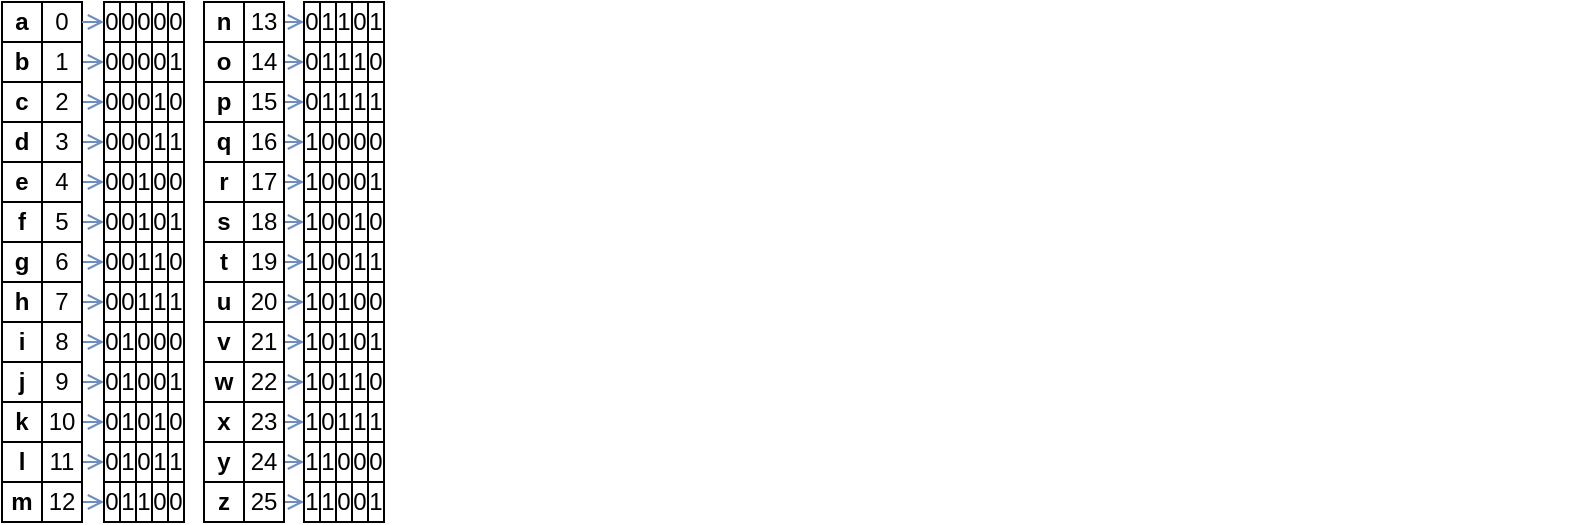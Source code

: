 <mxfile version="26.0.11">
  <diagram name="Stránka-1" id="kkc76dls5YAC0644aDbL">
    <mxGraphModel dx="717" dy="1550" grid="1" gridSize="10" guides="1" tooltips="1" connect="1" arrows="1" fold="1" page="1" pageScale="1" pageWidth="827" pageHeight="1169" math="0" shadow="0">
      <root>
        <mxCell id="0" />
        <mxCell id="1" parent="0" />
        <mxCell id="tL1ipXAXYH468xp2Y8CK-234" value="f" style="rounded=0;whiteSpace=wrap;html=1;fontStyle=1" parent="1" vertex="1">
          <mxGeometry x="379" y="20" width="20" height="20" as="geometry" />
        </mxCell>
        <mxCell id="tL1ipXAXYH468xp2Y8CK-235" value="g" style="rounded=0;whiteSpace=wrap;html=1;fontStyle=1" parent="1" vertex="1">
          <mxGeometry x="379" y="40" width="20" height="20" as="geometry" />
        </mxCell>
        <mxCell id="tL1ipXAXYH468xp2Y8CK-236" value="h" style="rounded=0;whiteSpace=wrap;html=1;fontStyle=1" parent="1" vertex="1">
          <mxGeometry x="379" y="60" width="20" height="20" as="geometry" />
        </mxCell>
        <mxCell id="tL1ipXAXYH468xp2Y8CK-237" value="i" style="rounded=0;whiteSpace=wrap;html=1;fontStyle=1" parent="1" vertex="1">
          <mxGeometry x="379" y="80" width="20" height="20" as="geometry" />
        </mxCell>
        <mxCell id="tL1ipXAXYH468xp2Y8CK-238" value="b" style="rounded=0;whiteSpace=wrap;html=1;fontStyle=1" parent="1" vertex="1">
          <mxGeometry x="379" y="-60" width="20" height="20" as="geometry" />
        </mxCell>
        <mxCell id="tL1ipXAXYH468xp2Y8CK-239" value="c" style="rounded=0;whiteSpace=wrap;html=1;fontStyle=1" parent="1" vertex="1">
          <mxGeometry x="379" y="-40" width="20" height="20" as="geometry" />
        </mxCell>
        <mxCell id="tL1ipXAXYH468xp2Y8CK-240" value="d" style="rounded=0;whiteSpace=wrap;html=1;fontStyle=1" parent="1" vertex="1">
          <mxGeometry x="379" y="-20" width="20" height="20" as="geometry" />
        </mxCell>
        <mxCell id="tL1ipXAXYH468xp2Y8CK-241" value="e" style="rounded=0;whiteSpace=wrap;html=1;fontStyle=1" parent="1" vertex="1">
          <mxGeometry x="379" width="20" height="20" as="geometry" />
        </mxCell>
        <mxCell id="tL1ipXAXYH468xp2Y8CK-242" value="j" style="rounded=0;whiteSpace=wrap;html=1;fontStyle=1" parent="1" vertex="1">
          <mxGeometry x="379" y="100" width="20" height="20" as="geometry" />
        </mxCell>
        <mxCell id="tL1ipXAXYH468xp2Y8CK-243" value="k" style="rounded=0;whiteSpace=wrap;html=1;fontStyle=1" parent="1" vertex="1">
          <mxGeometry x="379" y="120" width="20" height="20" as="geometry" />
        </mxCell>
        <mxCell id="tL1ipXAXYH468xp2Y8CK-244" value="l" style="rounded=0;whiteSpace=wrap;html=1;fontStyle=1" parent="1" vertex="1">
          <mxGeometry x="379" y="140" width="20" height="20" as="geometry" />
        </mxCell>
        <mxCell id="tL1ipXAXYH468xp2Y8CK-245" value="m" style="rounded=0;whiteSpace=wrap;html=1;fontStyle=1" parent="1" vertex="1">
          <mxGeometry x="379" y="160" width="20" height="20" as="geometry" />
        </mxCell>
        <mxCell id="tL1ipXAXYH468xp2Y8CK-246" value="s" style="rounded=0;whiteSpace=wrap;html=1;fontStyle=1" parent="1" vertex="1">
          <mxGeometry x="480" y="20" width="20" height="20" as="geometry" />
        </mxCell>
        <mxCell id="tL1ipXAXYH468xp2Y8CK-247" value="t" style="rounded=0;whiteSpace=wrap;html=1;fontStyle=1" parent="1" vertex="1">
          <mxGeometry x="480" y="40" width="20" height="20" as="geometry" />
        </mxCell>
        <mxCell id="tL1ipXAXYH468xp2Y8CK-248" value="u" style="rounded=0;whiteSpace=wrap;html=1;fontStyle=1" parent="1" vertex="1">
          <mxGeometry x="480" y="60" width="20" height="20" as="geometry" />
        </mxCell>
        <mxCell id="tL1ipXAXYH468xp2Y8CK-249" value="v" style="rounded=0;whiteSpace=wrap;html=1;fontStyle=1" parent="1" vertex="1">
          <mxGeometry x="480" y="80" width="20" height="20" as="geometry" />
        </mxCell>
        <mxCell id="tL1ipXAXYH468xp2Y8CK-250" value="o" style="rounded=0;whiteSpace=wrap;html=1;fontStyle=1" parent="1" vertex="1">
          <mxGeometry x="480" y="-60" width="20" height="20" as="geometry" />
        </mxCell>
        <mxCell id="tL1ipXAXYH468xp2Y8CK-251" value="p" style="rounded=0;whiteSpace=wrap;html=1;fontStyle=1" parent="1" vertex="1">
          <mxGeometry x="480" y="-40" width="20" height="20" as="geometry" />
        </mxCell>
        <mxCell id="tL1ipXAXYH468xp2Y8CK-252" value="q" style="rounded=0;whiteSpace=wrap;html=1;fontStyle=1" parent="1" vertex="1">
          <mxGeometry x="480" y="-20" width="20" height="20" as="geometry" />
        </mxCell>
        <mxCell id="tL1ipXAXYH468xp2Y8CK-253" value="r" style="rounded=0;whiteSpace=wrap;html=1;fontStyle=1" parent="1" vertex="1">
          <mxGeometry x="480" width="20" height="20" as="geometry" />
        </mxCell>
        <mxCell id="tL1ipXAXYH468xp2Y8CK-254" value="w" style="rounded=0;whiteSpace=wrap;html=1;fontStyle=1" parent="1" vertex="1">
          <mxGeometry x="480" y="100" width="20" height="20" as="geometry" />
        </mxCell>
        <mxCell id="tL1ipXAXYH468xp2Y8CK-255" value="x" style="rounded=0;whiteSpace=wrap;html=1;fontStyle=1" parent="1" vertex="1">
          <mxGeometry x="480" y="120" width="20" height="20" as="geometry" />
        </mxCell>
        <mxCell id="tL1ipXAXYH468xp2Y8CK-256" value="y" style="rounded=0;whiteSpace=wrap;html=1;fontStyle=1" parent="1" vertex="1">
          <mxGeometry x="480" y="140" width="20" height="20" as="geometry" />
        </mxCell>
        <mxCell id="tL1ipXAXYH468xp2Y8CK-257" value="z" style="rounded=0;whiteSpace=wrap;html=1;fontStyle=1" parent="1" vertex="1">
          <mxGeometry x="480" y="160" width="20" height="20" as="geometry" />
        </mxCell>
        <mxCell id="tL1ipXAXYH468xp2Y8CK-258" value="a" style="rounded=0;whiteSpace=wrap;html=1;fontStyle=1" parent="1" vertex="1">
          <mxGeometry x="379" y="-80" width="20" height="20" as="geometry" />
        </mxCell>
        <mxCell id="tL1ipXAXYH468xp2Y8CK-259" value="n" style="rounded=0;whiteSpace=wrap;html=1;fontStyle=1" parent="1" vertex="1">
          <mxGeometry x="480" y="-80" width="20" height="20" as="geometry" />
        </mxCell>
        <mxCell id="tL1ipXAXYH468xp2Y8CK-310" style="edgeStyle=orthogonalEdgeStyle;rounded=0;orthogonalLoop=1;jettySize=auto;html=1;exitX=1;exitY=0.5;exitDx=0;exitDy=0;entryX=0;entryY=0.5;entryDx=0;entryDy=0;strokeColor=#6c8ebf;align=center;verticalAlign=middle;fontFamily=Helvetica;fontSize=11;fontColor=default;labelBackgroundColor=default;endArrow=open;endFill=0;fillColor=#dae8fc;" parent="1" source="tL1ipXAXYH468xp2Y8CK-260" target="tL1ipXAXYH468xp2Y8CK-87" edge="1">
          <mxGeometry relative="1" as="geometry" />
        </mxCell>
        <mxCell id="tL1ipXAXYH468xp2Y8CK-260" value="5" style="rounded=0;whiteSpace=wrap;html=1;" parent="1" vertex="1">
          <mxGeometry x="399" y="20" width="20" height="20" as="geometry" />
        </mxCell>
        <mxCell id="tL1ipXAXYH468xp2Y8CK-311" style="edgeStyle=orthogonalEdgeStyle;rounded=0;orthogonalLoop=1;jettySize=auto;html=1;exitX=1;exitY=0.5;exitDx=0;exitDy=0;entryX=0;entryY=0.5;entryDx=0;entryDy=0;strokeColor=#6c8ebf;align=center;verticalAlign=middle;fontFamily=Helvetica;fontSize=11;fontColor=default;labelBackgroundColor=default;endArrow=open;endFill=0;fillColor=#dae8fc;" parent="1" source="tL1ipXAXYH468xp2Y8CK-261" target="tL1ipXAXYH468xp2Y8CK-148" edge="1">
          <mxGeometry relative="1" as="geometry" />
        </mxCell>
        <mxCell id="tL1ipXAXYH468xp2Y8CK-261" value="6" style="rounded=0;whiteSpace=wrap;html=1;" parent="1" vertex="1">
          <mxGeometry x="399" y="40" width="20" height="20" as="geometry" />
        </mxCell>
        <mxCell id="tL1ipXAXYH468xp2Y8CK-312" style="edgeStyle=orthogonalEdgeStyle;rounded=0;orthogonalLoop=1;jettySize=auto;html=1;exitX=1;exitY=0.5;exitDx=0;exitDy=0;entryX=0;entryY=0.5;entryDx=0;entryDy=0;strokeColor=#6c8ebf;align=center;verticalAlign=middle;fontFamily=Helvetica;fontSize=11;fontColor=default;labelBackgroundColor=default;endArrow=open;endFill=0;fillColor=#dae8fc;" parent="1" source="tL1ipXAXYH468xp2Y8CK-262" target="tL1ipXAXYH468xp2Y8CK-112" edge="1">
          <mxGeometry relative="1" as="geometry" />
        </mxCell>
        <mxCell id="tL1ipXAXYH468xp2Y8CK-262" value="7" style="rounded=0;whiteSpace=wrap;html=1;" parent="1" vertex="1">
          <mxGeometry x="399" y="60" width="20" height="20" as="geometry" />
        </mxCell>
        <mxCell id="tL1ipXAXYH468xp2Y8CK-313" style="edgeStyle=orthogonalEdgeStyle;rounded=0;orthogonalLoop=1;jettySize=auto;html=1;exitX=1;exitY=0.5;exitDx=0;exitDy=0;entryX=0;entryY=0.5;entryDx=0;entryDy=0;strokeColor=#6c8ebf;align=center;verticalAlign=middle;fontFamily=Helvetica;fontSize=11;fontColor=default;labelBackgroundColor=default;endArrow=open;endFill=0;fillColor=#dae8fc;" parent="1" source="tL1ipXAXYH468xp2Y8CK-263" target="tL1ipXAXYH468xp2Y8CK-118" edge="1">
          <mxGeometry relative="1" as="geometry" />
        </mxCell>
        <mxCell id="tL1ipXAXYH468xp2Y8CK-263" value="8" style="rounded=0;whiteSpace=wrap;html=1;" parent="1" vertex="1">
          <mxGeometry x="399" y="80" width="20" height="20" as="geometry" />
        </mxCell>
        <mxCell id="tL1ipXAXYH468xp2Y8CK-306" style="edgeStyle=orthogonalEdgeStyle;rounded=0;orthogonalLoop=1;jettySize=auto;html=1;exitX=1;exitY=0.5;exitDx=0;exitDy=0;entryX=0;entryY=0.5;entryDx=0;entryDy=0;endArrow=open;endFill=0;strokeColor=#6c8ebf;align=center;verticalAlign=middle;fontFamily=Helvetica;fontSize=11;fontColor=default;labelBackgroundColor=default;fillColor=#dae8fc;" parent="1" source="tL1ipXAXYH468xp2Y8CK-264" target="tL1ipXAXYH468xp2Y8CK-81" edge="1">
          <mxGeometry relative="1" as="geometry" />
        </mxCell>
        <mxCell id="tL1ipXAXYH468xp2Y8CK-264" value="1" style="rounded=0;whiteSpace=wrap;html=1;" parent="1" vertex="1">
          <mxGeometry x="399" y="-60" width="20" height="20" as="geometry" />
        </mxCell>
        <mxCell id="tL1ipXAXYH468xp2Y8CK-307" style="edgeStyle=orthogonalEdgeStyle;rounded=0;orthogonalLoop=1;jettySize=auto;html=1;exitX=1;exitY=0.5;exitDx=0;exitDy=0;entryX=0;entryY=0.5;entryDx=0;entryDy=0;strokeColor=#6c8ebf;align=center;verticalAlign=middle;fontFamily=Helvetica;fontSize=11;fontColor=default;labelBackgroundColor=default;endArrow=open;endFill=0;fillColor=#dae8fc;" parent="1" source="tL1ipXAXYH468xp2Y8CK-265" target="tL1ipXAXYH468xp2Y8CK-105" edge="1">
          <mxGeometry relative="1" as="geometry" />
        </mxCell>
        <mxCell id="tL1ipXAXYH468xp2Y8CK-265" value="2" style="rounded=0;whiteSpace=wrap;html=1;" parent="1" vertex="1">
          <mxGeometry x="399" y="-40" width="20" height="20" as="geometry" />
        </mxCell>
        <mxCell id="tL1ipXAXYH468xp2Y8CK-308" style="edgeStyle=orthogonalEdgeStyle;rounded=0;orthogonalLoop=1;jettySize=auto;html=1;exitX=1;exitY=0.5;exitDx=0;exitDy=0;entryX=0;entryY=0.5;entryDx=0;entryDy=0;strokeColor=#6c8ebf;align=center;verticalAlign=middle;fontFamily=Helvetica;fontSize=11;fontColor=default;labelBackgroundColor=default;endArrow=open;endFill=0;fillColor=#dae8fc;" parent="1" source="tL1ipXAXYH468xp2Y8CK-266" target="tL1ipXAXYH468xp2Y8CK-99" edge="1">
          <mxGeometry relative="1" as="geometry" />
        </mxCell>
        <mxCell id="tL1ipXAXYH468xp2Y8CK-266" value="3" style="rounded=0;whiteSpace=wrap;html=1;" parent="1" vertex="1">
          <mxGeometry x="399" y="-20" width="20" height="20" as="geometry" />
        </mxCell>
        <mxCell id="tL1ipXAXYH468xp2Y8CK-309" style="edgeStyle=orthogonalEdgeStyle;rounded=0;orthogonalLoop=1;jettySize=auto;html=1;exitX=1;exitY=0.5;exitDx=0;exitDy=0;entryX=0;entryY=0.5;entryDx=0;entryDy=0;strokeColor=#6c8ebf;align=center;verticalAlign=middle;fontFamily=Helvetica;fontSize=11;fontColor=default;labelBackgroundColor=default;endArrow=open;endFill=0;fillColor=#dae8fc;" parent="1" source="tL1ipXAXYH468xp2Y8CK-267" target="tL1ipXAXYH468xp2Y8CK-93" edge="1">
          <mxGeometry relative="1" as="geometry" />
        </mxCell>
        <mxCell id="tL1ipXAXYH468xp2Y8CK-267" value="4" style="rounded=0;whiteSpace=wrap;html=1;" parent="1" vertex="1">
          <mxGeometry x="399" width="20" height="20" as="geometry" />
        </mxCell>
        <mxCell id="tL1ipXAXYH468xp2Y8CK-314" style="edgeStyle=orthogonalEdgeStyle;rounded=0;orthogonalLoop=1;jettySize=auto;html=1;exitX=1;exitY=0.5;exitDx=0;exitDy=0;entryX=0;entryY=0.5;entryDx=0;entryDy=0;strokeColor=#6c8ebf;align=center;verticalAlign=middle;fontFamily=Helvetica;fontSize=11;fontColor=default;labelBackgroundColor=default;endArrow=open;endFill=0;fillColor=#dae8fc;" parent="1" source="tL1ipXAXYH468xp2Y8CK-268" target="tL1ipXAXYH468xp2Y8CK-142" edge="1">
          <mxGeometry relative="1" as="geometry" />
        </mxCell>
        <mxCell id="tL1ipXAXYH468xp2Y8CK-268" value="9" style="rounded=0;whiteSpace=wrap;html=1;" parent="1" vertex="1">
          <mxGeometry x="399" y="100" width="20" height="20" as="geometry" />
        </mxCell>
        <mxCell id="tL1ipXAXYH468xp2Y8CK-315" style="edgeStyle=orthogonalEdgeStyle;rounded=0;orthogonalLoop=1;jettySize=auto;html=1;exitX=1;exitY=0.5;exitDx=0;exitDy=0;entryX=0;entryY=0.5;entryDx=0;entryDy=0;strokeColor=#6c8ebf;align=center;verticalAlign=middle;fontFamily=Helvetica;fontSize=11;fontColor=default;labelBackgroundColor=default;endArrow=open;endFill=0;fillColor=#dae8fc;" parent="1" source="tL1ipXAXYH468xp2Y8CK-269" target="tL1ipXAXYH468xp2Y8CK-136" edge="1">
          <mxGeometry relative="1" as="geometry" />
        </mxCell>
        <mxCell id="tL1ipXAXYH468xp2Y8CK-269" value="10" style="rounded=0;whiteSpace=wrap;html=1;" parent="1" vertex="1">
          <mxGeometry x="399" y="120" width="20" height="20" as="geometry" />
        </mxCell>
        <mxCell id="tL1ipXAXYH468xp2Y8CK-316" style="edgeStyle=orthogonalEdgeStyle;rounded=0;orthogonalLoop=1;jettySize=auto;html=1;exitX=1;exitY=0.5;exitDx=0;exitDy=0;entryX=0;entryY=0.5;entryDx=0;entryDy=0;strokeColor=#6c8ebf;align=center;verticalAlign=middle;fontFamily=Helvetica;fontSize=11;fontColor=default;labelBackgroundColor=default;endArrow=open;endFill=0;fillColor=#dae8fc;" parent="1" source="tL1ipXAXYH468xp2Y8CK-270" target="tL1ipXAXYH468xp2Y8CK-130" edge="1">
          <mxGeometry relative="1" as="geometry" />
        </mxCell>
        <mxCell id="tL1ipXAXYH468xp2Y8CK-270" value="11" style="rounded=0;whiteSpace=wrap;html=1;" parent="1" vertex="1">
          <mxGeometry x="399" y="140" width="20" height="20" as="geometry" />
        </mxCell>
        <mxCell id="tL1ipXAXYH468xp2Y8CK-317" style="edgeStyle=orthogonalEdgeStyle;rounded=0;orthogonalLoop=1;jettySize=auto;html=1;exitX=1;exitY=0.5;exitDx=0;exitDy=0;entryX=0;entryY=0.5;entryDx=0;entryDy=0;strokeColor=#6c8ebf;align=center;verticalAlign=middle;fontFamily=Helvetica;fontSize=11;fontColor=default;labelBackgroundColor=default;endArrow=open;endFill=0;fillColor=#dae8fc;" parent="1" source="tL1ipXAXYH468xp2Y8CK-271" target="tL1ipXAXYH468xp2Y8CK-124" edge="1">
          <mxGeometry relative="1" as="geometry" />
        </mxCell>
        <mxCell id="tL1ipXAXYH468xp2Y8CK-271" value="12" style="rounded=0;whiteSpace=wrap;html=1;" parent="1" vertex="1">
          <mxGeometry x="399" y="160" width="20" height="20" as="geometry" />
        </mxCell>
        <mxCell id="tL1ipXAXYH468xp2Y8CK-272" value="0" style="rounded=0;whiteSpace=wrap;html=1;" parent="1" vertex="1">
          <mxGeometry x="399" y="-80" width="20" height="20" as="geometry" />
        </mxCell>
        <mxCell id="tL1ipXAXYH468xp2Y8CK-323" style="edgeStyle=orthogonalEdgeStyle;rounded=0;orthogonalLoop=1;jettySize=auto;html=1;exitX=1;exitY=0.5;exitDx=0;exitDy=0;entryX=0;entryY=0.5;entryDx=0;entryDy=0;strokeColor=#6c8ebf;align=center;verticalAlign=middle;fontFamily=Helvetica;fontSize=11;fontColor=default;labelBackgroundColor=default;endArrow=open;endFill=0;fillColor=#dae8fc;" parent="1" source="tL1ipXAXYH468xp2Y8CK-273" target="tL1ipXAXYH468xp2Y8CK-166" edge="1">
          <mxGeometry relative="1" as="geometry" />
        </mxCell>
        <mxCell id="tL1ipXAXYH468xp2Y8CK-273" value="18" style="rounded=0;whiteSpace=wrap;html=1;" parent="1" vertex="1">
          <mxGeometry x="500" y="20" width="20" height="20" as="geometry" />
        </mxCell>
        <mxCell id="tL1ipXAXYH468xp2Y8CK-324" style="edgeStyle=orthogonalEdgeStyle;rounded=0;orthogonalLoop=1;jettySize=auto;html=1;exitX=1;exitY=0.5;exitDx=0;exitDy=0;entryX=0;entryY=0.5;entryDx=0;entryDy=0;strokeColor=#6c8ebf;align=center;verticalAlign=middle;fontFamily=Helvetica;fontSize=11;fontColor=default;labelBackgroundColor=default;endArrow=open;endFill=0;fillColor=#dae8fc;" parent="1" source="tL1ipXAXYH468xp2Y8CK-274" target="tL1ipXAXYH468xp2Y8CK-226" edge="1">
          <mxGeometry relative="1" as="geometry" />
        </mxCell>
        <mxCell id="tL1ipXAXYH468xp2Y8CK-274" value="19" style="rounded=0;whiteSpace=wrap;html=1;" parent="1" vertex="1">
          <mxGeometry x="500" y="40" width="20" height="20" as="geometry" />
        </mxCell>
        <mxCell id="tL1ipXAXYH468xp2Y8CK-325" style="edgeStyle=orthogonalEdgeStyle;rounded=0;orthogonalLoop=1;jettySize=auto;html=1;exitX=1;exitY=0.5;exitDx=0;exitDy=0;entryX=0;entryY=0.5;entryDx=0;entryDy=0;strokeColor=#6c8ebf;align=center;verticalAlign=middle;fontFamily=Helvetica;fontSize=11;fontColor=default;labelBackgroundColor=default;endArrow=open;endFill=0;fillColor=#dae8fc;" parent="1" source="tL1ipXAXYH468xp2Y8CK-275" target="tL1ipXAXYH468xp2Y8CK-190" edge="1">
          <mxGeometry relative="1" as="geometry" />
        </mxCell>
        <mxCell id="tL1ipXAXYH468xp2Y8CK-275" value="20" style="rounded=0;whiteSpace=wrap;html=1;" parent="1" vertex="1">
          <mxGeometry x="500" y="60" width="20" height="20" as="geometry" />
        </mxCell>
        <mxCell id="tL1ipXAXYH468xp2Y8CK-326" style="edgeStyle=orthogonalEdgeStyle;rounded=0;orthogonalLoop=1;jettySize=auto;html=1;exitX=1;exitY=0.5;exitDx=0;exitDy=0;entryX=0;entryY=0.5;entryDx=0;entryDy=0;strokeColor=#6c8ebf;align=center;verticalAlign=middle;fontFamily=Helvetica;fontSize=11;fontColor=default;labelBackgroundColor=default;endArrow=open;endFill=0;fillColor=#dae8fc;" parent="1" source="tL1ipXAXYH468xp2Y8CK-276" target="tL1ipXAXYH468xp2Y8CK-196" edge="1">
          <mxGeometry relative="1" as="geometry" />
        </mxCell>
        <mxCell id="tL1ipXAXYH468xp2Y8CK-276" value="21" style="rounded=0;whiteSpace=wrap;html=1;" parent="1" vertex="1">
          <mxGeometry x="500" y="80" width="20" height="20" as="geometry" />
        </mxCell>
        <mxCell id="tL1ipXAXYH468xp2Y8CK-319" style="edgeStyle=orthogonalEdgeStyle;rounded=0;orthogonalLoop=1;jettySize=auto;html=1;exitX=1;exitY=0.5;exitDx=0;exitDy=0;entryX=0;entryY=0.5;entryDx=0;entryDy=0;strokeColor=#6c8ebf;align=center;verticalAlign=middle;fontFamily=Helvetica;fontSize=11;fontColor=default;labelBackgroundColor=default;endArrow=open;endFill=0;fillColor=#dae8fc;" parent="1" source="tL1ipXAXYH468xp2Y8CK-277" target="tL1ipXAXYH468xp2Y8CK-160" edge="1">
          <mxGeometry relative="1" as="geometry" />
        </mxCell>
        <mxCell id="tL1ipXAXYH468xp2Y8CK-277" value="14" style="rounded=0;whiteSpace=wrap;html=1;" parent="1" vertex="1">
          <mxGeometry x="500" y="-60" width="20" height="20" as="geometry" />
        </mxCell>
        <mxCell id="tL1ipXAXYH468xp2Y8CK-320" style="edgeStyle=orthogonalEdgeStyle;rounded=0;orthogonalLoop=1;jettySize=auto;html=1;exitX=1;exitY=0.5;exitDx=0;exitDy=0;entryX=0;entryY=0.5;entryDx=0;entryDy=0;strokeColor=#6c8ebf;align=center;verticalAlign=middle;fontFamily=Helvetica;fontSize=11;fontColor=default;labelBackgroundColor=default;endArrow=open;endFill=0;fillColor=#dae8fc;" parent="1" source="tL1ipXAXYH468xp2Y8CK-278" target="tL1ipXAXYH468xp2Y8CK-184" edge="1">
          <mxGeometry relative="1" as="geometry" />
        </mxCell>
        <mxCell id="tL1ipXAXYH468xp2Y8CK-278" value="15" style="rounded=0;whiteSpace=wrap;html=1;" parent="1" vertex="1">
          <mxGeometry x="500" y="-40" width="20" height="20" as="geometry" />
        </mxCell>
        <mxCell id="tL1ipXAXYH468xp2Y8CK-321" style="edgeStyle=orthogonalEdgeStyle;rounded=0;orthogonalLoop=1;jettySize=auto;html=1;exitX=1;exitY=0.5;exitDx=0;exitDy=0;entryX=0;entryY=0.5;entryDx=0;entryDy=0;strokeColor=#6c8ebf;align=center;verticalAlign=middle;fontFamily=Helvetica;fontSize=11;fontColor=default;labelBackgroundColor=default;endArrow=open;endFill=0;fillColor=#dae8fc;" parent="1" source="tL1ipXAXYH468xp2Y8CK-279" target="tL1ipXAXYH468xp2Y8CK-178" edge="1">
          <mxGeometry relative="1" as="geometry" />
        </mxCell>
        <mxCell id="tL1ipXAXYH468xp2Y8CK-279" value="16" style="rounded=0;whiteSpace=wrap;html=1;" parent="1" vertex="1">
          <mxGeometry x="500" y="-20" width="20" height="20" as="geometry" />
        </mxCell>
        <mxCell id="tL1ipXAXYH468xp2Y8CK-322" style="edgeStyle=orthogonalEdgeStyle;rounded=0;orthogonalLoop=1;jettySize=auto;html=1;exitX=1;exitY=0.5;exitDx=0;exitDy=0;entryX=0;entryY=0.5;entryDx=0;entryDy=0;strokeColor=#6c8ebf;align=center;verticalAlign=middle;fontFamily=Helvetica;fontSize=11;fontColor=default;labelBackgroundColor=default;endArrow=open;endFill=0;fillColor=#dae8fc;" parent="1" source="tL1ipXAXYH468xp2Y8CK-280" target="tL1ipXAXYH468xp2Y8CK-172" edge="1">
          <mxGeometry relative="1" as="geometry" />
        </mxCell>
        <mxCell id="tL1ipXAXYH468xp2Y8CK-280" value="17" style="rounded=0;whiteSpace=wrap;html=1;" parent="1" vertex="1">
          <mxGeometry x="500" width="20" height="20" as="geometry" />
        </mxCell>
        <mxCell id="tL1ipXAXYH468xp2Y8CK-327" style="edgeStyle=orthogonalEdgeStyle;rounded=0;orthogonalLoop=1;jettySize=auto;html=1;exitX=1;exitY=0.5;exitDx=0;exitDy=0;entryX=0;entryY=0.5;entryDx=0;entryDy=0;strokeColor=#6c8ebf;align=center;verticalAlign=middle;fontFamily=Helvetica;fontSize=11;fontColor=default;labelBackgroundColor=default;endArrow=open;endFill=0;fillColor=#dae8fc;" parent="1" source="tL1ipXAXYH468xp2Y8CK-281" target="tL1ipXAXYH468xp2Y8CK-220" edge="1">
          <mxGeometry relative="1" as="geometry" />
        </mxCell>
        <mxCell id="tL1ipXAXYH468xp2Y8CK-281" value="22" style="rounded=0;whiteSpace=wrap;html=1;" parent="1" vertex="1">
          <mxGeometry x="500" y="100" width="20" height="20" as="geometry" />
        </mxCell>
        <mxCell id="tL1ipXAXYH468xp2Y8CK-328" style="edgeStyle=orthogonalEdgeStyle;rounded=0;orthogonalLoop=1;jettySize=auto;html=1;exitX=1;exitY=0.5;exitDx=0;exitDy=0;entryX=0;entryY=0.5;entryDx=0;entryDy=0;strokeColor=#6c8ebf;align=center;verticalAlign=middle;fontFamily=Helvetica;fontSize=11;fontColor=default;labelBackgroundColor=default;endArrow=open;endFill=0;fillColor=#dae8fc;" parent="1" source="tL1ipXAXYH468xp2Y8CK-282" target="tL1ipXAXYH468xp2Y8CK-214" edge="1">
          <mxGeometry relative="1" as="geometry" />
        </mxCell>
        <mxCell id="tL1ipXAXYH468xp2Y8CK-282" value="23" style="rounded=0;whiteSpace=wrap;html=1;" parent="1" vertex="1">
          <mxGeometry x="500" y="120" width="20" height="20" as="geometry" />
        </mxCell>
        <mxCell id="tL1ipXAXYH468xp2Y8CK-329" style="edgeStyle=orthogonalEdgeStyle;rounded=0;orthogonalLoop=1;jettySize=auto;html=1;exitX=1;exitY=0.5;exitDx=0;exitDy=0;entryX=0;entryY=0.5;entryDx=0;entryDy=0;strokeColor=#6c8ebf;align=center;verticalAlign=middle;fontFamily=Helvetica;fontSize=11;fontColor=default;labelBackgroundColor=default;endArrow=open;endFill=0;fillColor=#dae8fc;" parent="1" source="tL1ipXAXYH468xp2Y8CK-283" target="tL1ipXAXYH468xp2Y8CK-208" edge="1">
          <mxGeometry relative="1" as="geometry" />
        </mxCell>
        <mxCell id="tL1ipXAXYH468xp2Y8CK-283" value="24" style="rounded=0;whiteSpace=wrap;html=1;" parent="1" vertex="1">
          <mxGeometry x="500" y="140" width="20" height="20" as="geometry" />
        </mxCell>
        <mxCell id="tL1ipXAXYH468xp2Y8CK-330" style="edgeStyle=orthogonalEdgeStyle;rounded=0;orthogonalLoop=1;jettySize=auto;html=1;exitX=1;exitY=0.5;exitDx=0;exitDy=0;entryX=0;entryY=0.5;entryDx=0;entryDy=0;strokeColor=#6c8ebf;align=center;verticalAlign=middle;fontFamily=Helvetica;fontSize=11;fontColor=default;labelBackgroundColor=default;endArrow=open;endFill=0;fillColor=#dae8fc;" parent="1" source="tL1ipXAXYH468xp2Y8CK-284" target="tL1ipXAXYH468xp2Y8CK-202" edge="1">
          <mxGeometry relative="1" as="geometry" />
        </mxCell>
        <mxCell id="tL1ipXAXYH468xp2Y8CK-284" value="25" style="rounded=0;whiteSpace=wrap;html=1;" parent="1" vertex="1">
          <mxGeometry x="500" y="160" width="20" height="20" as="geometry" />
        </mxCell>
        <mxCell id="tL1ipXAXYH468xp2Y8CK-318" style="edgeStyle=orthogonalEdgeStyle;rounded=0;orthogonalLoop=1;jettySize=auto;html=1;exitX=1;exitY=0.5;exitDx=0;exitDy=0;entryX=0;entryY=0.5;entryDx=0;entryDy=0;strokeColor=#6c8ebf;align=center;verticalAlign=middle;fontFamily=Helvetica;fontSize=11;fontColor=default;labelBackgroundColor=default;endArrow=open;endFill=0;fillColor=#dae8fc;" parent="1" source="tL1ipXAXYH468xp2Y8CK-285" target="tL1ipXAXYH468xp2Y8CK-154" edge="1">
          <mxGeometry relative="1" as="geometry" />
        </mxCell>
        <mxCell id="tL1ipXAXYH468xp2Y8CK-285" value="13" style="rounded=0;whiteSpace=wrap;html=1;" parent="1" vertex="1">
          <mxGeometry x="500" y="-80" width="20" height="20" as="geometry" />
        </mxCell>
        <mxCell id="tL1ipXAXYH468xp2Y8CK-296" value="" style="group;strokeColor=default;container=0;" parent="1" vertex="1" connectable="0">
          <mxGeometry x="430" y="-80" width="40" height="20" as="geometry" />
        </mxCell>
        <mxCell id="tL1ipXAXYH468xp2Y8CK-297" value="0" style="rounded=0;whiteSpace=wrap;html=1;strokeColor=default;container=0;" parent="1" vertex="1">
          <mxGeometry x="430" y="-80" width="8" height="20" as="geometry" />
        </mxCell>
        <mxCell id="tL1ipXAXYH468xp2Y8CK-298" value="0" style="rounded=0;whiteSpace=wrap;html=1;strokeColor=default;container=0;" parent="1" vertex="1">
          <mxGeometry x="438" y="-80" width="8" height="20" as="geometry" />
        </mxCell>
        <mxCell id="tL1ipXAXYH468xp2Y8CK-299" value="0" style="rounded=0;whiteSpace=wrap;html=1;strokeColor=default;container=0;" parent="1" vertex="1">
          <mxGeometry x="446" y="-80" width="8" height="20" as="geometry" />
        </mxCell>
        <mxCell id="tL1ipXAXYH468xp2Y8CK-300" value="0" style="rounded=0;whiteSpace=wrap;html=1;strokeColor=default;container=0;" parent="1" vertex="1">
          <mxGeometry x="454" y="-80" width="8" height="20" as="geometry" />
        </mxCell>
        <mxCell id="tL1ipXAXYH468xp2Y8CK-301" value="0" style="rounded=0;whiteSpace=wrap;html=1;strokeColor=default;container=0;" parent="1" vertex="1">
          <mxGeometry x="462" y="-80" width="8" height="20" as="geometry" />
        </mxCell>
        <mxCell id="tL1ipXAXYH468xp2Y8CK-80" value="" style="group;strokeColor=default;container=0;" parent="1" vertex="1" connectable="0">
          <mxGeometry x="430" y="-60" width="40" height="20" as="geometry" />
        </mxCell>
        <mxCell id="tL1ipXAXYH468xp2Y8CK-81" value="0" style="rounded=0;whiteSpace=wrap;html=1;strokeColor=default;container=0;" parent="1" vertex="1">
          <mxGeometry x="430" y="-60" width="8" height="20" as="geometry" />
        </mxCell>
        <mxCell id="tL1ipXAXYH468xp2Y8CK-82" value="0" style="rounded=0;whiteSpace=wrap;html=1;strokeColor=default;container=0;" parent="1" vertex="1">
          <mxGeometry x="438" y="-60" width="8" height="20" as="geometry" />
        </mxCell>
        <mxCell id="tL1ipXAXYH468xp2Y8CK-83" value="0" style="rounded=0;whiteSpace=wrap;html=1;strokeColor=default;container=0;" parent="1" vertex="1">
          <mxGeometry x="446" y="-60" width="8" height="20" as="geometry" />
        </mxCell>
        <mxCell id="tL1ipXAXYH468xp2Y8CK-84" value="0" style="rounded=0;whiteSpace=wrap;html=1;strokeColor=default;container=0;" parent="1" vertex="1">
          <mxGeometry x="454" y="-60" width="8" height="20" as="geometry" />
        </mxCell>
        <mxCell id="tL1ipXAXYH468xp2Y8CK-85" value="1" style="rounded=0;whiteSpace=wrap;html=1;strokeColor=default;container=0;" parent="1" vertex="1">
          <mxGeometry x="462" y="-60" width="8" height="20" as="geometry" />
        </mxCell>
        <mxCell id="tL1ipXAXYH468xp2Y8CK-104" value="" style="group;strokeColor=default;container=0;" parent="1" vertex="1" connectable="0">
          <mxGeometry x="430" y="-40" width="40" height="20" as="geometry" />
        </mxCell>
        <mxCell id="tL1ipXAXYH468xp2Y8CK-105" value="0" style="rounded=0;whiteSpace=wrap;html=1;strokeColor=default;container=0;" parent="1" vertex="1">
          <mxGeometry x="430" y="-40" width="8" height="20" as="geometry" />
        </mxCell>
        <mxCell id="tL1ipXAXYH468xp2Y8CK-106" value="0" style="rounded=0;whiteSpace=wrap;html=1;strokeColor=default;container=0;" parent="1" vertex="1">
          <mxGeometry x="438" y="-40" width="8" height="20" as="geometry" />
        </mxCell>
        <mxCell id="tL1ipXAXYH468xp2Y8CK-107" value="0" style="rounded=0;whiteSpace=wrap;html=1;strokeColor=default;container=0;" parent="1" vertex="1">
          <mxGeometry x="446" y="-40" width="8" height="20" as="geometry" />
        </mxCell>
        <mxCell id="tL1ipXAXYH468xp2Y8CK-108" value="1" style="rounded=0;whiteSpace=wrap;html=1;strokeColor=default;container=0;" parent="1" vertex="1">
          <mxGeometry x="454" y="-40" width="8" height="20" as="geometry" />
        </mxCell>
        <mxCell id="tL1ipXAXYH468xp2Y8CK-109" value="0" style="rounded=0;whiteSpace=wrap;html=1;strokeColor=default;container=0;" parent="1" vertex="1">
          <mxGeometry x="462" y="-40" width="8" height="20" as="geometry" />
        </mxCell>
        <mxCell id="tL1ipXAXYH468xp2Y8CK-98" value="" style="group;strokeColor=default;container=0;" parent="1" vertex="1" connectable="0">
          <mxGeometry x="430" y="-20" width="40" height="20" as="geometry" />
        </mxCell>
        <mxCell id="tL1ipXAXYH468xp2Y8CK-99" value="0" style="rounded=0;whiteSpace=wrap;html=1;strokeColor=default;container=0;" parent="1" vertex="1">
          <mxGeometry x="430" y="-20" width="8" height="20" as="geometry" />
        </mxCell>
        <mxCell id="tL1ipXAXYH468xp2Y8CK-100" value="0" style="rounded=0;whiteSpace=wrap;html=1;strokeColor=default;container=0;" parent="1" vertex="1">
          <mxGeometry x="438" y="-20" width="8" height="20" as="geometry" />
        </mxCell>
        <mxCell id="tL1ipXAXYH468xp2Y8CK-101" value="0" style="rounded=0;whiteSpace=wrap;html=1;strokeColor=default;container=0;" parent="1" vertex="1">
          <mxGeometry x="446" y="-20" width="8" height="20" as="geometry" />
        </mxCell>
        <mxCell id="tL1ipXAXYH468xp2Y8CK-102" value="1" style="rounded=0;whiteSpace=wrap;html=1;strokeColor=default;container=0;" parent="1" vertex="1">
          <mxGeometry x="454" y="-20" width="8" height="20" as="geometry" />
        </mxCell>
        <mxCell id="tL1ipXAXYH468xp2Y8CK-103" value="1" style="rounded=0;whiteSpace=wrap;html=1;strokeColor=default;container=0;" parent="1" vertex="1">
          <mxGeometry x="462" y="-20" width="8" height="20" as="geometry" />
        </mxCell>
        <mxCell id="tL1ipXAXYH468xp2Y8CK-92" value="" style="group;strokeColor=default;container=0;" parent="1" vertex="1" connectable="0">
          <mxGeometry x="430" width="40" height="20" as="geometry" />
        </mxCell>
        <mxCell id="tL1ipXAXYH468xp2Y8CK-93" value="0" style="rounded=0;whiteSpace=wrap;html=1;strokeColor=default;container=0;" parent="1" vertex="1">
          <mxGeometry x="430" width="8" height="20" as="geometry" />
        </mxCell>
        <mxCell id="tL1ipXAXYH468xp2Y8CK-94" value="0" style="rounded=0;whiteSpace=wrap;html=1;strokeColor=default;container=0;" parent="1" vertex="1">
          <mxGeometry x="438" width="8" height="20" as="geometry" />
        </mxCell>
        <mxCell id="tL1ipXAXYH468xp2Y8CK-95" value="1" style="rounded=0;whiteSpace=wrap;html=1;strokeColor=default;container=0;" parent="1" vertex="1">
          <mxGeometry x="446" width="8" height="20" as="geometry" />
        </mxCell>
        <mxCell id="tL1ipXAXYH468xp2Y8CK-96" value="0" style="rounded=0;whiteSpace=wrap;html=1;strokeColor=default;container=0;" parent="1" vertex="1">
          <mxGeometry x="454" width="8" height="20" as="geometry" />
        </mxCell>
        <mxCell id="tL1ipXAXYH468xp2Y8CK-97" value="0" style="rounded=0;whiteSpace=wrap;html=1;strokeColor=default;container=0;" parent="1" vertex="1">
          <mxGeometry x="462" width="8" height="20" as="geometry" />
        </mxCell>
        <mxCell id="tL1ipXAXYH468xp2Y8CK-86" value="" style="group;strokeColor=default;container=0;" parent="1" vertex="1" connectable="0">
          <mxGeometry x="430" y="20" width="40" height="20" as="geometry" />
        </mxCell>
        <mxCell id="tL1ipXAXYH468xp2Y8CK-87" value="0" style="rounded=0;whiteSpace=wrap;html=1;strokeColor=default;container=0;" parent="1" vertex="1">
          <mxGeometry x="430" y="20" width="8" height="20" as="geometry" />
        </mxCell>
        <mxCell id="tL1ipXAXYH468xp2Y8CK-88" value="0" style="rounded=0;whiteSpace=wrap;html=1;strokeColor=default;container=0;" parent="1" vertex="1">
          <mxGeometry x="438" y="20" width="8" height="20" as="geometry" />
        </mxCell>
        <mxCell id="tL1ipXAXYH468xp2Y8CK-89" value="1" style="rounded=0;whiteSpace=wrap;html=1;strokeColor=default;container=0;" parent="1" vertex="1">
          <mxGeometry x="446" y="20" width="8" height="20" as="geometry" />
        </mxCell>
        <mxCell id="tL1ipXAXYH468xp2Y8CK-90" value="0" style="rounded=0;whiteSpace=wrap;html=1;strokeColor=default;container=0;" parent="1" vertex="1">
          <mxGeometry x="454" y="20" width="8" height="20" as="geometry" />
        </mxCell>
        <mxCell id="tL1ipXAXYH468xp2Y8CK-91" value="1" style="rounded=0;whiteSpace=wrap;html=1;strokeColor=default;container=0;" parent="1" vertex="1">
          <mxGeometry x="462" y="20" width="8" height="20" as="geometry" />
        </mxCell>
        <mxCell id="tL1ipXAXYH468xp2Y8CK-147" value="" style="group;strokeColor=default;container=0;" parent="1" vertex="1" connectable="0">
          <mxGeometry x="430" y="40" width="40" height="20" as="geometry" />
        </mxCell>
        <mxCell id="tL1ipXAXYH468xp2Y8CK-148" value="0" style="rounded=0;whiteSpace=wrap;html=1;strokeColor=default;container=0;" parent="1" vertex="1">
          <mxGeometry x="430" y="40" width="8" height="20" as="geometry" />
        </mxCell>
        <mxCell id="tL1ipXAXYH468xp2Y8CK-149" value="0" style="rounded=0;whiteSpace=wrap;html=1;strokeColor=default;container=0;" parent="1" vertex="1">
          <mxGeometry x="438" y="40" width="8" height="20" as="geometry" />
        </mxCell>
        <mxCell id="tL1ipXAXYH468xp2Y8CK-150" value="1" style="rounded=0;whiteSpace=wrap;html=1;strokeColor=default;container=0;" parent="1" vertex="1">
          <mxGeometry x="446" y="40" width="8" height="20" as="geometry" />
        </mxCell>
        <mxCell id="tL1ipXAXYH468xp2Y8CK-151" value="1" style="rounded=0;whiteSpace=wrap;html=1;strokeColor=default;container=0;" parent="1" vertex="1">
          <mxGeometry x="454" y="40" width="8" height="20" as="geometry" />
        </mxCell>
        <mxCell id="tL1ipXAXYH468xp2Y8CK-152" value="0" style="rounded=0;whiteSpace=wrap;html=1;strokeColor=default;container=0;" parent="1" vertex="1">
          <mxGeometry x="462" y="40" width="8" height="20" as="geometry" />
        </mxCell>
        <mxCell id="tL1ipXAXYH468xp2Y8CK-111" value="" style="group;strokeColor=default;container=0;" parent="1" vertex="1" connectable="0">
          <mxGeometry x="430" y="60" width="40" height="20" as="geometry" />
        </mxCell>
        <mxCell id="tL1ipXAXYH468xp2Y8CK-112" value="0" style="rounded=0;whiteSpace=wrap;html=1;strokeColor=default;container=0;" parent="1" vertex="1">
          <mxGeometry x="430" y="60" width="8" height="20" as="geometry" />
        </mxCell>
        <mxCell id="tL1ipXAXYH468xp2Y8CK-113" value="0" style="rounded=0;whiteSpace=wrap;html=1;strokeColor=default;container=0;" parent="1" vertex="1">
          <mxGeometry x="438" y="60" width="8" height="20" as="geometry" />
        </mxCell>
        <mxCell id="tL1ipXAXYH468xp2Y8CK-114" value="1" style="rounded=0;whiteSpace=wrap;html=1;strokeColor=default;container=0;" parent="1" vertex="1">
          <mxGeometry x="446" y="60" width="8" height="20" as="geometry" />
        </mxCell>
        <mxCell id="tL1ipXAXYH468xp2Y8CK-115" value="1" style="rounded=0;whiteSpace=wrap;html=1;strokeColor=default;container=0;" parent="1" vertex="1">
          <mxGeometry x="454" y="60" width="8" height="20" as="geometry" />
        </mxCell>
        <mxCell id="tL1ipXAXYH468xp2Y8CK-116" value="1" style="rounded=0;whiteSpace=wrap;html=1;strokeColor=default;container=0;" parent="1" vertex="1">
          <mxGeometry x="462" y="60" width="8" height="20" as="geometry" />
        </mxCell>
        <mxCell id="tL1ipXAXYH468xp2Y8CK-117" value="" style="group;strokeColor=default;container=0;" parent="1" vertex="1" connectable="0">
          <mxGeometry x="430" y="80" width="40" height="20" as="geometry" />
        </mxCell>
        <mxCell id="tL1ipXAXYH468xp2Y8CK-118" value="0" style="rounded=0;whiteSpace=wrap;html=1;strokeColor=default;container=0;" parent="1" vertex="1">
          <mxGeometry x="430" y="80" width="8" height="20" as="geometry" />
        </mxCell>
        <mxCell id="tL1ipXAXYH468xp2Y8CK-119" value="1" style="rounded=0;whiteSpace=wrap;html=1;strokeColor=default;container=0;" parent="1" vertex="1">
          <mxGeometry x="438" y="80" width="8" height="20" as="geometry" />
        </mxCell>
        <mxCell id="tL1ipXAXYH468xp2Y8CK-120" value="0" style="rounded=0;whiteSpace=wrap;html=1;strokeColor=default;container=0;" parent="1" vertex="1">
          <mxGeometry x="446" y="80" width="8" height="20" as="geometry" />
        </mxCell>
        <mxCell id="tL1ipXAXYH468xp2Y8CK-121" value="0" style="rounded=0;whiteSpace=wrap;html=1;strokeColor=default;container=0;" parent="1" vertex="1">
          <mxGeometry x="454" y="80" width="8" height="20" as="geometry" />
        </mxCell>
        <mxCell id="tL1ipXAXYH468xp2Y8CK-122" value="0" style="rounded=0;whiteSpace=wrap;html=1;strokeColor=default;container=0;" parent="1" vertex="1">
          <mxGeometry x="462" y="80" width="8" height="20" as="geometry" />
        </mxCell>
        <mxCell id="tL1ipXAXYH468xp2Y8CK-141" value="" style="group;strokeColor=default;container=0;" parent="1" vertex="1" connectable="0">
          <mxGeometry x="430" y="100" width="40" height="20" as="geometry" />
        </mxCell>
        <mxCell id="tL1ipXAXYH468xp2Y8CK-142" value="0" style="rounded=0;whiteSpace=wrap;html=1;strokeColor=default;container=0;" parent="1" vertex="1">
          <mxGeometry x="430" y="100" width="8" height="20" as="geometry" />
        </mxCell>
        <mxCell id="tL1ipXAXYH468xp2Y8CK-143" value="1" style="rounded=0;whiteSpace=wrap;html=1;strokeColor=default;container=0;" parent="1" vertex="1">
          <mxGeometry x="438" y="100" width="8" height="20" as="geometry" />
        </mxCell>
        <mxCell id="tL1ipXAXYH468xp2Y8CK-144" value="0" style="rounded=0;whiteSpace=wrap;html=1;strokeColor=default;container=0;" parent="1" vertex="1">
          <mxGeometry x="446" y="100" width="8" height="20" as="geometry" />
        </mxCell>
        <mxCell id="tL1ipXAXYH468xp2Y8CK-145" value="0" style="rounded=0;whiteSpace=wrap;html=1;strokeColor=default;container=0;" parent="1" vertex="1">
          <mxGeometry x="454" y="100" width="8" height="20" as="geometry" />
        </mxCell>
        <mxCell id="tL1ipXAXYH468xp2Y8CK-146" value="1" style="rounded=0;whiteSpace=wrap;html=1;strokeColor=default;container=0;" parent="1" vertex="1">
          <mxGeometry x="462" y="100" width="8" height="20" as="geometry" />
        </mxCell>
        <mxCell id="tL1ipXAXYH468xp2Y8CK-135" value="" style="group;strokeColor=default;container=0;" parent="1" vertex="1" connectable="0">
          <mxGeometry x="430" y="120" width="40" height="20" as="geometry" />
        </mxCell>
        <mxCell id="tL1ipXAXYH468xp2Y8CK-136" value="0" style="rounded=0;whiteSpace=wrap;html=1;strokeColor=default;container=0;" parent="1" vertex="1">
          <mxGeometry x="430" y="120" width="8" height="20" as="geometry" />
        </mxCell>
        <mxCell id="tL1ipXAXYH468xp2Y8CK-137" value="1" style="rounded=0;whiteSpace=wrap;html=1;strokeColor=default;container=0;" parent="1" vertex="1">
          <mxGeometry x="438" y="120" width="8" height="20" as="geometry" />
        </mxCell>
        <mxCell id="tL1ipXAXYH468xp2Y8CK-138" value="0" style="rounded=0;whiteSpace=wrap;html=1;strokeColor=default;container=0;" parent="1" vertex="1">
          <mxGeometry x="446" y="120" width="8" height="20" as="geometry" />
        </mxCell>
        <mxCell id="tL1ipXAXYH468xp2Y8CK-139" value="1" style="rounded=0;whiteSpace=wrap;html=1;strokeColor=default;container=0;" parent="1" vertex="1">
          <mxGeometry x="454" y="120" width="8" height="20" as="geometry" />
        </mxCell>
        <mxCell id="tL1ipXAXYH468xp2Y8CK-140" value="0" style="rounded=0;whiteSpace=wrap;html=1;strokeColor=default;container=0;" parent="1" vertex="1">
          <mxGeometry x="462" y="120" width="8" height="20" as="geometry" />
        </mxCell>
        <mxCell id="tL1ipXAXYH468xp2Y8CK-129" value="" style="group;strokeColor=default;container=0;" parent="1" vertex="1" connectable="0">
          <mxGeometry x="430" y="140" width="40" height="20" as="geometry" />
        </mxCell>
        <mxCell id="tL1ipXAXYH468xp2Y8CK-130" value="0" style="rounded=0;whiteSpace=wrap;html=1;strokeColor=default;container=0;" parent="1" vertex="1">
          <mxGeometry x="430" y="140" width="8" height="20" as="geometry" />
        </mxCell>
        <mxCell id="tL1ipXAXYH468xp2Y8CK-131" value="1" style="rounded=0;whiteSpace=wrap;html=1;strokeColor=default;container=0;" parent="1" vertex="1">
          <mxGeometry x="438" y="140" width="8" height="20" as="geometry" />
        </mxCell>
        <mxCell id="tL1ipXAXYH468xp2Y8CK-132" value="0" style="rounded=0;whiteSpace=wrap;html=1;strokeColor=default;container=0;" parent="1" vertex="1">
          <mxGeometry x="446" y="140" width="8" height="20" as="geometry" />
        </mxCell>
        <mxCell id="tL1ipXAXYH468xp2Y8CK-133" value="1" style="rounded=0;whiteSpace=wrap;html=1;strokeColor=default;container=0;" parent="1" vertex="1">
          <mxGeometry x="454" y="140" width="8" height="20" as="geometry" />
        </mxCell>
        <mxCell id="tL1ipXAXYH468xp2Y8CK-134" value="1" style="rounded=0;whiteSpace=wrap;html=1;strokeColor=default;container=0;" parent="1" vertex="1">
          <mxGeometry x="462" y="140" width="8" height="20" as="geometry" />
        </mxCell>
        <mxCell id="tL1ipXAXYH468xp2Y8CK-123" value="" style="group;strokeColor=default;container=0;" parent="1" vertex="1" connectable="0">
          <mxGeometry x="430" y="160" width="40" height="20" as="geometry" />
        </mxCell>
        <mxCell id="tL1ipXAXYH468xp2Y8CK-124" value="0" style="rounded=0;whiteSpace=wrap;html=1;strokeColor=default;container=0;" parent="1" vertex="1">
          <mxGeometry x="430" y="160" width="8" height="20" as="geometry" />
        </mxCell>
        <mxCell id="tL1ipXAXYH468xp2Y8CK-125" value="1" style="rounded=0;whiteSpace=wrap;html=1;strokeColor=default;container=0;" parent="1" vertex="1">
          <mxGeometry x="438" y="160" width="8" height="20" as="geometry" />
        </mxCell>
        <mxCell id="tL1ipXAXYH468xp2Y8CK-126" value="1" style="rounded=0;whiteSpace=wrap;html=1;strokeColor=default;container=0;" parent="1" vertex="1">
          <mxGeometry x="446" y="160" width="8" height="20" as="geometry" />
        </mxCell>
        <mxCell id="tL1ipXAXYH468xp2Y8CK-127" value="0" style="rounded=0;whiteSpace=wrap;html=1;strokeColor=default;container=0;" parent="1" vertex="1">
          <mxGeometry x="454" y="160" width="8" height="20" as="geometry" />
        </mxCell>
        <mxCell id="tL1ipXAXYH468xp2Y8CK-128" value="0" style="rounded=0;whiteSpace=wrap;html=1;strokeColor=default;container=0;" parent="1" vertex="1">
          <mxGeometry x="462" y="160" width="8" height="20" as="geometry" />
        </mxCell>
        <mxCell id="tL1ipXAXYH468xp2Y8CK-303" value="" style="group" parent="1" vertex="1" connectable="0">
          <mxGeometry x="530" y="-80" width="640" height="20" as="geometry" />
        </mxCell>
        <mxCell id="tL1ipXAXYH468xp2Y8CK-153" value="" style="group;strokeColor=default;container=0;" parent="tL1ipXAXYH468xp2Y8CK-303" vertex="1" connectable="0">
          <mxGeometry width="40" height="20" as="geometry" />
        </mxCell>
        <mxCell id="tL1ipXAXYH468xp2Y8CK-154" value="0" style="rounded=0;whiteSpace=wrap;html=1;strokeColor=default;container=0;" parent="tL1ipXAXYH468xp2Y8CK-303" vertex="1">
          <mxGeometry width="8" height="20" as="geometry" />
        </mxCell>
        <mxCell id="tL1ipXAXYH468xp2Y8CK-155" value="1" style="rounded=0;whiteSpace=wrap;html=1;strokeColor=default;container=0;" parent="tL1ipXAXYH468xp2Y8CK-303" vertex="1">
          <mxGeometry x="8" width="8" height="20" as="geometry" />
        </mxCell>
        <mxCell id="tL1ipXAXYH468xp2Y8CK-156" value="1" style="rounded=0;whiteSpace=wrap;html=1;strokeColor=default;container=0;" parent="tL1ipXAXYH468xp2Y8CK-303" vertex="1">
          <mxGeometry x="16" width="8" height="20" as="geometry" />
        </mxCell>
        <mxCell id="tL1ipXAXYH468xp2Y8CK-157" value="0" style="rounded=0;whiteSpace=wrap;html=1;strokeColor=default;container=0;" parent="tL1ipXAXYH468xp2Y8CK-303" vertex="1">
          <mxGeometry x="24" width="8" height="20" as="geometry" />
        </mxCell>
        <mxCell id="tL1ipXAXYH468xp2Y8CK-158" value="1" style="rounded=0;whiteSpace=wrap;html=1;strokeColor=default;container=0;" parent="tL1ipXAXYH468xp2Y8CK-303" vertex="1">
          <mxGeometry x="32" width="8" height="20" as="geometry" />
        </mxCell>
        <mxCell id="tL1ipXAXYH468xp2Y8CK-159" value="" style="group;strokeColor=default;container=0;" parent="1" vertex="1" connectable="0">
          <mxGeometry x="530" y="-60" width="40" height="20" as="geometry" />
        </mxCell>
        <mxCell id="tL1ipXAXYH468xp2Y8CK-160" value="0" style="rounded=0;whiteSpace=wrap;html=1;strokeColor=default;container=0;" parent="1" vertex="1">
          <mxGeometry x="530" y="-60" width="8" height="20" as="geometry" />
        </mxCell>
        <mxCell id="tL1ipXAXYH468xp2Y8CK-161" value="1" style="rounded=0;whiteSpace=wrap;html=1;strokeColor=default;container=0;" parent="1" vertex="1">
          <mxGeometry x="538" y="-60" width="8" height="20" as="geometry" />
        </mxCell>
        <mxCell id="tL1ipXAXYH468xp2Y8CK-162" value="1" style="rounded=0;whiteSpace=wrap;html=1;strokeColor=default;container=0;" parent="1" vertex="1">
          <mxGeometry x="546" y="-60" width="8" height="20" as="geometry" />
        </mxCell>
        <mxCell id="tL1ipXAXYH468xp2Y8CK-163" value="1" style="rounded=0;whiteSpace=wrap;html=1;strokeColor=default;container=0;" parent="1" vertex="1">
          <mxGeometry x="554" y="-60" width="8" height="20" as="geometry" />
        </mxCell>
        <mxCell id="tL1ipXAXYH468xp2Y8CK-164" value="0" style="rounded=0;whiteSpace=wrap;html=1;strokeColor=default;container=0;" parent="1" vertex="1">
          <mxGeometry x="562" y="-60" width="8" height="20" as="geometry" />
        </mxCell>
        <mxCell id="tL1ipXAXYH468xp2Y8CK-165" value="" style="group;strokeColor=default;container=0;" parent="1" vertex="1" connectable="0">
          <mxGeometry x="530" y="20" width="40" height="20" as="geometry" />
        </mxCell>
        <mxCell id="tL1ipXAXYH468xp2Y8CK-166" value="1" style="rounded=0;whiteSpace=wrap;html=1;strokeColor=default;container=0;" parent="1" vertex="1">
          <mxGeometry x="530" y="20" width="8" height="20" as="geometry" />
        </mxCell>
        <mxCell id="tL1ipXAXYH468xp2Y8CK-167" value="0" style="rounded=0;whiteSpace=wrap;html=1;strokeColor=default;container=0;" parent="1" vertex="1">
          <mxGeometry x="538" y="20" width="8" height="20" as="geometry" />
        </mxCell>
        <mxCell id="tL1ipXAXYH468xp2Y8CK-168" value="0" style="rounded=0;whiteSpace=wrap;html=1;strokeColor=default;container=0;" parent="1" vertex="1">
          <mxGeometry x="546" y="20" width="8" height="20" as="geometry" />
        </mxCell>
        <mxCell id="tL1ipXAXYH468xp2Y8CK-169" value="1" style="rounded=0;whiteSpace=wrap;html=1;strokeColor=default;container=0;" parent="1" vertex="1">
          <mxGeometry x="554" y="20" width="8" height="20" as="geometry" />
        </mxCell>
        <mxCell id="tL1ipXAXYH468xp2Y8CK-170" value="0" style="rounded=0;whiteSpace=wrap;html=1;strokeColor=default;container=0;" parent="1" vertex="1">
          <mxGeometry x="562" y="20" width="8" height="20" as="geometry" />
        </mxCell>
        <mxCell id="tL1ipXAXYH468xp2Y8CK-171" value="" style="group;strokeColor=default;container=0;" parent="1" vertex="1" connectable="0">
          <mxGeometry x="530" width="40" height="20" as="geometry" />
        </mxCell>
        <mxCell id="tL1ipXAXYH468xp2Y8CK-172" value="1" style="rounded=0;whiteSpace=wrap;html=1;strokeColor=default;container=0;" parent="1" vertex="1">
          <mxGeometry x="530" width="8" height="20" as="geometry" />
        </mxCell>
        <mxCell id="tL1ipXAXYH468xp2Y8CK-173" value="0" style="rounded=0;whiteSpace=wrap;html=1;strokeColor=default;container=0;" parent="1" vertex="1">
          <mxGeometry x="538" width="8" height="20" as="geometry" />
        </mxCell>
        <mxCell id="tL1ipXAXYH468xp2Y8CK-174" value="0" style="rounded=0;whiteSpace=wrap;html=1;strokeColor=default;container=0;" parent="1" vertex="1">
          <mxGeometry x="546" width="8" height="20" as="geometry" />
        </mxCell>
        <mxCell id="tL1ipXAXYH468xp2Y8CK-175" value="0" style="rounded=0;whiteSpace=wrap;html=1;strokeColor=default;container=0;" parent="1" vertex="1">
          <mxGeometry x="554" width="8" height="20" as="geometry" />
        </mxCell>
        <mxCell id="tL1ipXAXYH468xp2Y8CK-176" value="1" style="rounded=0;whiteSpace=wrap;html=1;strokeColor=default;container=0;" parent="1" vertex="1">
          <mxGeometry x="562" width="8" height="20" as="geometry" />
        </mxCell>
        <mxCell id="tL1ipXAXYH468xp2Y8CK-177" value="" style="group;strokeColor=default;container=0;" parent="1" vertex="1" connectable="0">
          <mxGeometry x="530" y="-20" width="40" height="20" as="geometry" />
        </mxCell>
        <mxCell id="tL1ipXAXYH468xp2Y8CK-178" value="1" style="rounded=0;whiteSpace=wrap;html=1;strokeColor=default;container=0;" parent="1" vertex="1">
          <mxGeometry x="530" y="-20" width="8" height="20" as="geometry" />
        </mxCell>
        <mxCell id="tL1ipXAXYH468xp2Y8CK-179" value="0" style="rounded=0;whiteSpace=wrap;html=1;strokeColor=default;container=0;" parent="1" vertex="1">
          <mxGeometry x="538" y="-20" width="8" height="20" as="geometry" />
        </mxCell>
        <mxCell id="tL1ipXAXYH468xp2Y8CK-180" value="0" style="rounded=0;whiteSpace=wrap;html=1;strokeColor=default;container=0;" parent="1" vertex="1">
          <mxGeometry x="546" y="-20" width="8" height="20" as="geometry" />
        </mxCell>
        <mxCell id="tL1ipXAXYH468xp2Y8CK-181" value="0" style="rounded=0;whiteSpace=wrap;html=1;strokeColor=default;container=0;" parent="1" vertex="1">
          <mxGeometry x="554" y="-20" width="8" height="20" as="geometry" />
        </mxCell>
        <mxCell id="tL1ipXAXYH468xp2Y8CK-182" value="0" style="rounded=0;whiteSpace=wrap;html=1;strokeColor=default;container=0;" parent="1" vertex="1">
          <mxGeometry x="562" y="-20" width="8" height="20" as="geometry" />
        </mxCell>
        <mxCell id="tL1ipXAXYH468xp2Y8CK-183" value="" style="group;strokeColor=default;container=0;" parent="1" vertex="1" connectable="0">
          <mxGeometry x="530" y="-40" width="40" height="20" as="geometry" />
        </mxCell>
        <mxCell id="tL1ipXAXYH468xp2Y8CK-184" value="0" style="rounded=0;whiteSpace=wrap;html=1;strokeColor=default;container=0;" parent="1" vertex="1">
          <mxGeometry x="530" y="-40" width="8" height="20" as="geometry" />
        </mxCell>
        <mxCell id="tL1ipXAXYH468xp2Y8CK-185" value="1" style="rounded=0;whiteSpace=wrap;html=1;strokeColor=default;container=0;" parent="1" vertex="1">
          <mxGeometry x="538" y="-40" width="8" height="20" as="geometry" />
        </mxCell>
        <mxCell id="tL1ipXAXYH468xp2Y8CK-186" value="1" style="rounded=0;whiteSpace=wrap;html=1;strokeColor=default;container=0;" parent="1" vertex="1">
          <mxGeometry x="546" y="-40" width="8" height="20" as="geometry" />
        </mxCell>
        <mxCell id="tL1ipXAXYH468xp2Y8CK-187" value="1" style="rounded=0;whiteSpace=wrap;html=1;strokeColor=default;container=0;" parent="1" vertex="1">
          <mxGeometry x="554" y="-40" width="8" height="20" as="geometry" />
        </mxCell>
        <mxCell id="tL1ipXAXYH468xp2Y8CK-188" value="1" style="rounded=0;whiteSpace=wrap;html=1;strokeColor=default;container=0;" parent="1" vertex="1">
          <mxGeometry x="562" y="-40" width="8" height="20" as="geometry" />
        </mxCell>
        <mxCell id="tL1ipXAXYH468xp2Y8CK-189" value="" style="group;strokeColor=default;container=0;" parent="1" vertex="1" connectable="0">
          <mxGeometry x="530" y="60" width="40" height="20" as="geometry" />
        </mxCell>
        <mxCell id="tL1ipXAXYH468xp2Y8CK-190" value="1" style="rounded=0;whiteSpace=wrap;html=1;strokeColor=default;container=0;" parent="1" vertex="1">
          <mxGeometry x="530" y="60" width="8" height="20" as="geometry" />
        </mxCell>
        <mxCell id="tL1ipXAXYH468xp2Y8CK-191" value="0" style="rounded=0;whiteSpace=wrap;html=1;strokeColor=default;container=0;" parent="1" vertex="1">
          <mxGeometry x="538" y="60" width="8" height="20" as="geometry" />
        </mxCell>
        <mxCell id="tL1ipXAXYH468xp2Y8CK-192" value="1" style="rounded=0;whiteSpace=wrap;html=1;strokeColor=default;container=0;" parent="1" vertex="1">
          <mxGeometry x="546" y="60" width="8" height="20" as="geometry" />
        </mxCell>
        <mxCell id="tL1ipXAXYH468xp2Y8CK-193" value="0" style="rounded=0;whiteSpace=wrap;html=1;strokeColor=default;container=0;" parent="1" vertex="1">
          <mxGeometry x="554" y="60" width="8" height="20" as="geometry" />
        </mxCell>
        <mxCell id="tL1ipXAXYH468xp2Y8CK-194" value="0" style="rounded=0;whiteSpace=wrap;html=1;strokeColor=default;container=0;" parent="1" vertex="1">
          <mxGeometry x="562" y="60" width="8" height="20" as="geometry" />
        </mxCell>
        <mxCell id="tL1ipXAXYH468xp2Y8CK-195" value="" style="group;strokeColor=default;container=0;" parent="1" vertex="1" connectable="0">
          <mxGeometry x="530" y="80" width="40" height="20" as="geometry" />
        </mxCell>
        <mxCell id="tL1ipXAXYH468xp2Y8CK-196" value="1" style="rounded=0;whiteSpace=wrap;html=1;strokeColor=default;container=0;" parent="1" vertex="1">
          <mxGeometry x="530" y="80" width="8" height="20" as="geometry" />
        </mxCell>
        <mxCell id="tL1ipXAXYH468xp2Y8CK-197" value="0" style="rounded=0;whiteSpace=wrap;html=1;strokeColor=default;container=0;" parent="1" vertex="1">
          <mxGeometry x="538" y="80" width="8" height="20" as="geometry" />
        </mxCell>
        <mxCell id="tL1ipXAXYH468xp2Y8CK-198" value="1" style="rounded=0;whiteSpace=wrap;html=1;strokeColor=default;container=0;" parent="1" vertex="1">
          <mxGeometry x="546" y="80" width="8" height="20" as="geometry" />
        </mxCell>
        <mxCell id="tL1ipXAXYH468xp2Y8CK-199" value="0" style="rounded=0;whiteSpace=wrap;html=1;strokeColor=default;container=0;" parent="1" vertex="1">
          <mxGeometry x="554" y="80" width="8" height="20" as="geometry" />
        </mxCell>
        <mxCell id="tL1ipXAXYH468xp2Y8CK-200" value="1" style="rounded=0;whiteSpace=wrap;html=1;strokeColor=default;container=0;" parent="1" vertex="1">
          <mxGeometry x="562" y="80" width="8" height="20" as="geometry" />
        </mxCell>
        <mxCell id="tL1ipXAXYH468xp2Y8CK-201" value="" style="group;strokeColor=default;container=0;" parent="1" vertex="1" connectable="0">
          <mxGeometry x="530" y="160" width="40" height="20" as="geometry" />
        </mxCell>
        <mxCell id="tL1ipXAXYH468xp2Y8CK-202" value="1" style="rounded=0;whiteSpace=wrap;html=1;strokeColor=default;container=0;" parent="1" vertex="1">
          <mxGeometry x="530" y="160" width="8" height="20" as="geometry" />
        </mxCell>
        <mxCell id="tL1ipXAXYH468xp2Y8CK-203" value="1" style="rounded=0;whiteSpace=wrap;html=1;strokeColor=default;container=0;" parent="1" vertex="1">
          <mxGeometry x="538" y="160" width="8" height="20" as="geometry" />
        </mxCell>
        <mxCell id="tL1ipXAXYH468xp2Y8CK-204" value="0" style="rounded=0;whiteSpace=wrap;html=1;strokeColor=default;container=0;" parent="1" vertex="1">
          <mxGeometry x="546" y="160" width="8" height="20" as="geometry" />
        </mxCell>
        <mxCell id="tL1ipXAXYH468xp2Y8CK-205" value="0" style="rounded=0;whiteSpace=wrap;html=1;strokeColor=default;container=0;" parent="1" vertex="1">
          <mxGeometry x="554" y="160" width="8" height="20" as="geometry" />
        </mxCell>
        <mxCell id="tL1ipXAXYH468xp2Y8CK-206" value="1" style="rounded=0;whiteSpace=wrap;html=1;strokeColor=default;container=0;" parent="1" vertex="1">
          <mxGeometry x="562" y="160" width="8" height="20" as="geometry" />
        </mxCell>
        <mxCell id="tL1ipXAXYH468xp2Y8CK-207" value="" style="group;strokeColor=default;container=0;" parent="1" vertex="1" connectable="0">
          <mxGeometry x="530" y="140" width="40" height="20" as="geometry" />
        </mxCell>
        <mxCell id="tL1ipXAXYH468xp2Y8CK-208" value="1" style="rounded=0;whiteSpace=wrap;html=1;strokeColor=default;container=0;" parent="1" vertex="1">
          <mxGeometry x="530" y="140" width="8" height="20" as="geometry" />
        </mxCell>
        <mxCell id="tL1ipXAXYH468xp2Y8CK-209" value="1" style="rounded=0;whiteSpace=wrap;html=1;strokeColor=default;container=0;" parent="1" vertex="1">
          <mxGeometry x="538" y="140" width="8" height="20" as="geometry" />
        </mxCell>
        <mxCell id="tL1ipXAXYH468xp2Y8CK-210" value="0" style="rounded=0;whiteSpace=wrap;html=1;strokeColor=default;container=0;" parent="1" vertex="1">
          <mxGeometry x="546" y="140" width="8" height="20" as="geometry" />
        </mxCell>
        <mxCell id="tL1ipXAXYH468xp2Y8CK-211" value="0" style="rounded=0;whiteSpace=wrap;html=1;strokeColor=default;container=0;" parent="1" vertex="1">
          <mxGeometry x="554" y="140" width="8" height="20" as="geometry" />
        </mxCell>
        <mxCell id="tL1ipXAXYH468xp2Y8CK-212" value="0" style="rounded=0;whiteSpace=wrap;html=1;strokeColor=default;container=0;" parent="1" vertex="1">
          <mxGeometry x="562" y="140" width="8" height="20" as="geometry" />
        </mxCell>
        <mxCell id="tL1ipXAXYH468xp2Y8CK-213" value="" style="group;strokeColor=default;container=0;" parent="1" vertex="1" connectable="0">
          <mxGeometry x="530" y="120" width="40" height="20" as="geometry" />
        </mxCell>
        <mxCell id="tL1ipXAXYH468xp2Y8CK-214" value="1" style="rounded=0;whiteSpace=wrap;html=1;strokeColor=default;container=0;" parent="1" vertex="1">
          <mxGeometry x="530" y="120" width="8" height="20" as="geometry" />
        </mxCell>
        <mxCell id="tL1ipXAXYH468xp2Y8CK-215" value="0" style="rounded=0;whiteSpace=wrap;html=1;strokeColor=default;container=0;" parent="1" vertex="1">
          <mxGeometry x="538" y="120" width="8" height="20" as="geometry" />
        </mxCell>
        <mxCell id="tL1ipXAXYH468xp2Y8CK-216" value="1" style="rounded=0;whiteSpace=wrap;html=1;strokeColor=default;container=0;" parent="1" vertex="1">
          <mxGeometry x="546" y="120" width="8" height="20" as="geometry" />
        </mxCell>
        <mxCell id="tL1ipXAXYH468xp2Y8CK-217" value="1" style="rounded=0;whiteSpace=wrap;html=1;strokeColor=default;container=0;" parent="1" vertex="1">
          <mxGeometry x="554" y="120" width="8" height="20" as="geometry" />
        </mxCell>
        <mxCell id="tL1ipXAXYH468xp2Y8CK-218" value="1" style="rounded=0;whiteSpace=wrap;html=1;strokeColor=default;container=0;" parent="1" vertex="1">
          <mxGeometry x="562" y="120" width="8" height="20" as="geometry" />
        </mxCell>
        <mxCell id="tL1ipXAXYH468xp2Y8CK-219" value="" style="group;strokeColor=default;container=0;" parent="1" vertex="1" connectable="0">
          <mxGeometry x="530" y="100" width="40" height="20" as="geometry" />
        </mxCell>
        <mxCell id="tL1ipXAXYH468xp2Y8CK-220" value="1" style="rounded=0;whiteSpace=wrap;html=1;strokeColor=default;container=0;" parent="1" vertex="1">
          <mxGeometry x="530" y="100" width="8" height="20" as="geometry" />
        </mxCell>
        <mxCell id="tL1ipXAXYH468xp2Y8CK-221" value="0" style="rounded=0;whiteSpace=wrap;html=1;strokeColor=default;container=0;" parent="1" vertex="1">
          <mxGeometry x="538" y="100" width="8" height="20" as="geometry" />
        </mxCell>
        <mxCell id="tL1ipXAXYH468xp2Y8CK-222" value="1" style="rounded=0;whiteSpace=wrap;html=1;strokeColor=default;container=0;" parent="1" vertex="1">
          <mxGeometry x="546" y="100" width="8" height="20" as="geometry" />
        </mxCell>
        <mxCell id="tL1ipXAXYH468xp2Y8CK-223" value="1" style="rounded=0;whiteSpace=wrap;html=1;strokeColor=default;container=0;" parent="1" vertex="1">
          <mxGeometry x="554" y="100" width="8" height="20" as="geometry" />
        </mxCell>
        <mxCell id="tL1ipXAXYH468xp2Y8CK-224" value="0" style="rounded=0;whiteSpace=wrap;html=1;strokeColor=default;container=0;" parent="1" vertex="1">
          <mxGeometry x="562" y="100" width="8" height="20" as="geometry" />
        </mxCell>
        <mxCell id="tL1ipXAXYH468xp2Y8CK-225" value="" style="group;strokeColor=default;container=0;" parent="1" vertex="1" connectable="0">
          <mxGeometry x="530" y="40" width="40" height="20" as="geometry" />
        </mxCell>
        <mxCell id="tL1ipXAXYH468xp2Y8CK-226" value="1" style="rounded=0;whiteSpace=wrap;html=1;strokeColor=default;container=0;" parent="1" vertex="1">
          <mxGeometry x="530" y="40" width="8" height="20" as="geometry" />
        </mxCell>
        <mxCell id="tL1ipXAXYH468xp2Y8CK-227" value="0" style="rounded=0;whiteSpace=wrap;html=1;strokeColor=default;container=0;" parent="1" vertex="1">
          <mxGeometry x="538" y="40" width="8" height="20" as="geometry" />
        </mxCell>
        <mxCell id="tL1ipXAXYH468xp2Y8CK-228" value="0" style="rounded=0;whiteSpace=wrap;html=1;strokeColor=default;container=0;" parent="1" vertex="1">
          <mxGeometry x="546" y="40" width="8" height="20" as="geometry" />
        </mxCell>
        <mxCell id="tL1ipXAXYH468xp2Y8CK-229" value="1" style="rounded=0;whiteSpace=wrap;html=1;strokeColor=default;container=0;" parent="1" vertex="1">
          <mxGeometry x="554" y="40" width="8" height="20" as="geometry" />
        </mxCell>
        <mxCell id="tL1ipXAXYH468xp2Y8CK-230" value="1" style="rounded=0;whiteSpace=wrap;html=1;strokeColor=default;container=0;" parent="1" vertex="1">
          <mxGeometry x="562" y="40" width="8" height="20" as="geometry" />
        </mxCell>
        <mxCell id="tL1ipXAXYH468xp2Y8CK-305" value="" style="endArrow=open;html=1;rounded=0;exitX=1;exitY=0.5;exitDx=0;exitDy=0;entryX=0;entryY=0.5;entryDx=0;entryDy=0;endFill=0;strokeColor=#6c8ebf;align=center;verticalAlign=middle;fontFamily=Helvetica;fontSize=11;fontColor=default;labelBackgroundColor=default;fillColor=#dae8fc;" parent="1" source="tL1ipXAXYH468xp2Y8CK-272" target="tL1ipXAXYH468xp2Y8CK-297" edge="1">
          <mxGeometry width="50" height="50" relative="1" as="geometry">
            <mxPoint x="500" y="-10" as="sourcePoint" />
            <mxPoint x="550" y="-60" as="targetPoint" />
          </mxGeometry>
        </mxCell>
      </root>
    </mxGraphModel>
  </diagram>
</mxfile>
